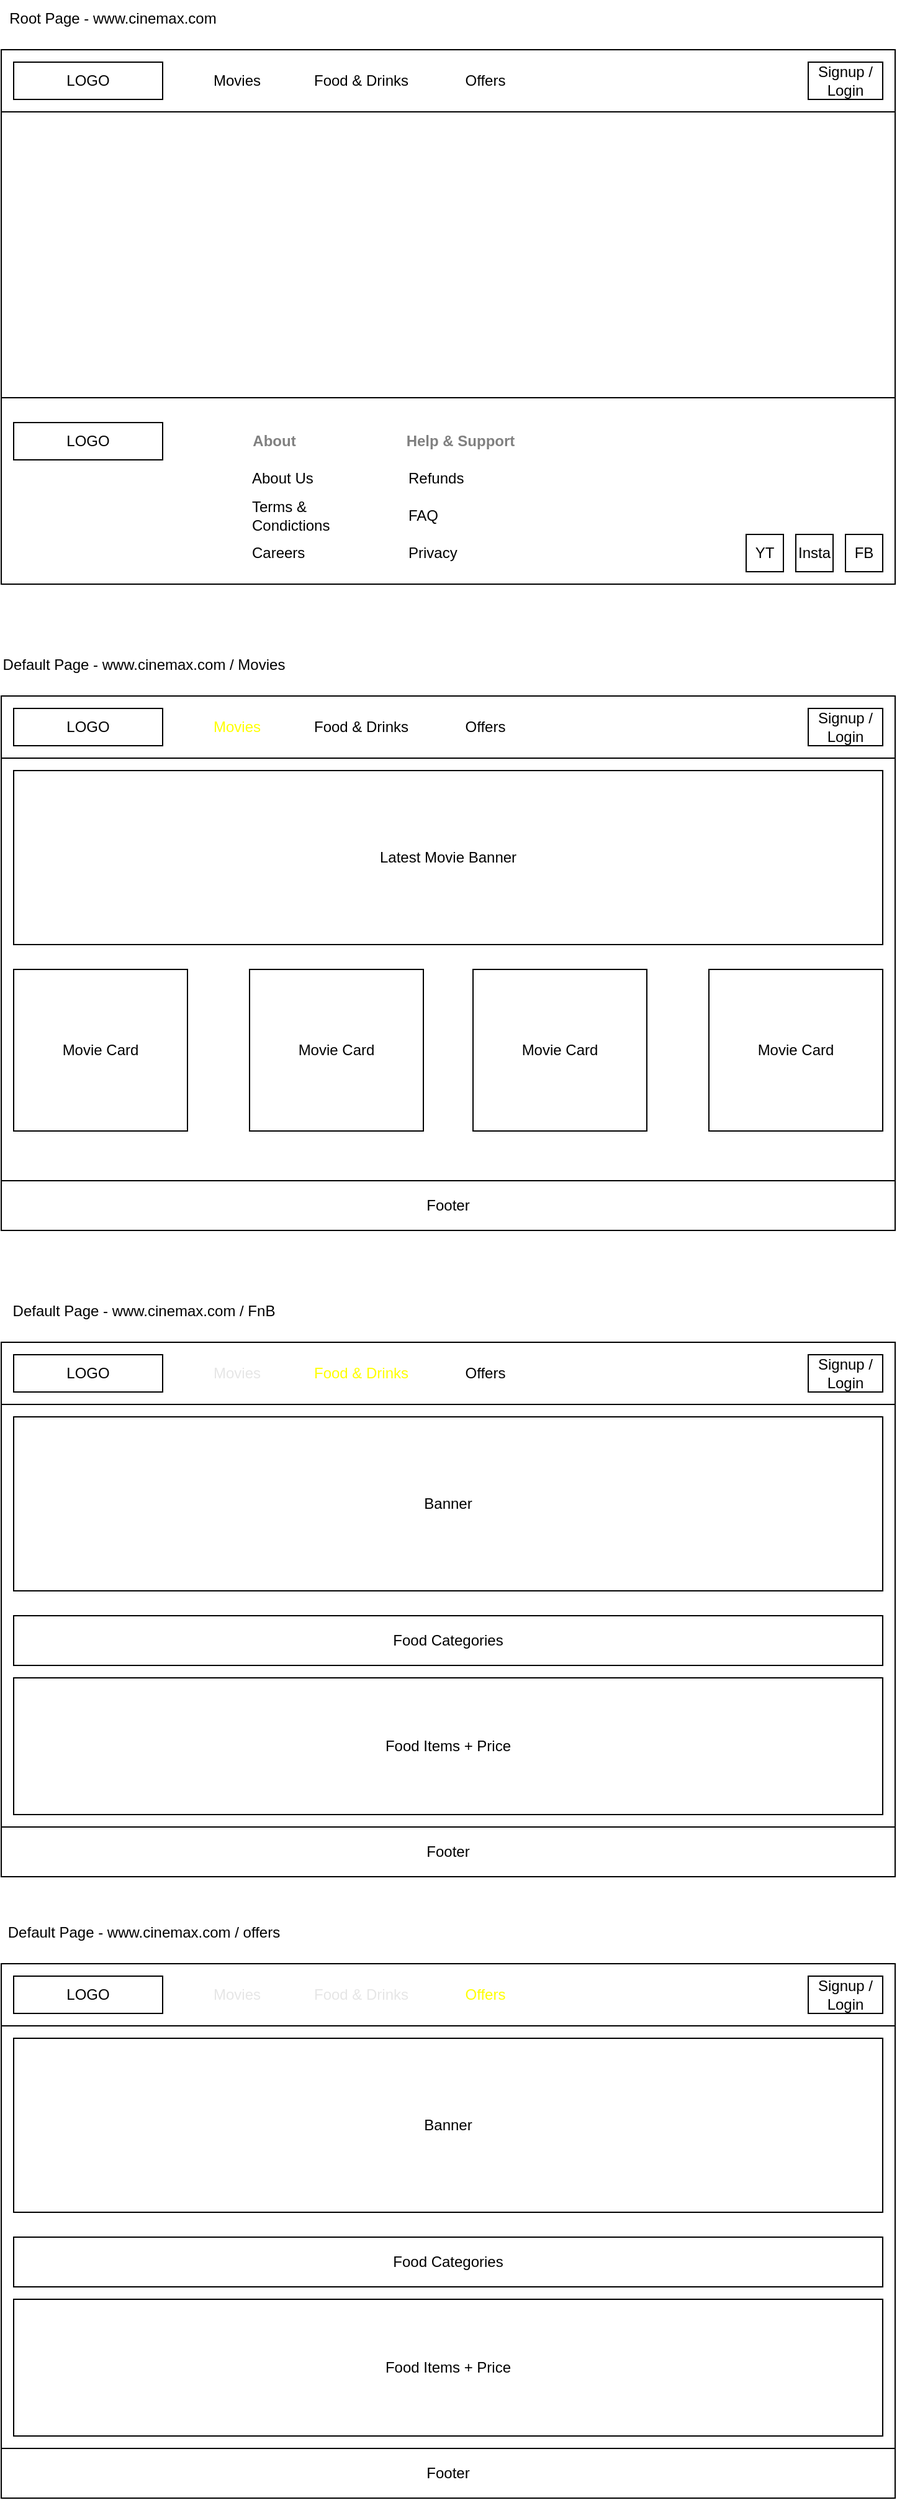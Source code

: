 <mxfile>
    <diagram id="XZ1Cun-1Y_SsAuJd9gbu" name="Architecture">
        <mxGraphModel dx="814" dy="439" grid="1" gridSize="10" guides="1" tooltips="1" connect="1" arrows="1" fold="1" page="1" pageScale="1" pageWidth="850" pageHeight="1100" math="0" shadow="0">
            <root>
                <mxCell id="0"/>
                <mxCell id="1" parent="0"/>
                <mxCell id="5y7FejsiTic7moWdDJ88-1" value="" style="rounded=0;whiteSpace=wrap;html=1;" parent="1" vertex="1">
                    <mxGeometry x="80" y="40" width="720" height="430" as="geometry"/>
                </mxCell>
                <mxCell id="5y7FejsiTic7moWdDJ88-2" value="" style="rounded=0;whiteSpace=wrap;html=1;" parent="1" vertex="1">
                    <mxGeometry x="80" y="40" width="720" height="50" as="geometry"/>
                </mxCell>
                <mxCell id="5y7FejsiTic7moWdDJ88-3" value="LOGO" style="rounded=0;whiteSpace=wrap;html=1;" parent="1" vertex="1">
                    <mxGeometry x="90" y="50" width="120" height="30" as="geometry"/>
                </mxCell>
                <mxCell id="5y7FejsiTic7moWdDJ88-4" value="Movies" style="text;html=1;strokeColor=none;fillColor=none;align=center;verticalAlign=middle;whiteSpace=wrap;rounded=0;" parent="1" vertex="1">
                    <mxGeometry x="240" y="50" width="60" height="30" as="geometry"/>
                </mxCell>
                <mxCell id="5y7FejsiTic7moWdDJ88-5" value="Food &amp;amp; Drinks" style="text;html=1;strokeColor=none;fillColor=none;align=center;verticalAlign=middle;whiteSpace=wrap;rounded=0;" parent="1" vertex="1">
                    <mxGeometry x="330" y="50" width="80" height="30" as="geometry"/>
                </mxCell>
                <mxCell id="5y7FejsiTic7moWdDJ88-6" value="Offers" style="text;html=1;strokeColor=none;fillColor=none;align=center;verticalAlign=middle;whiteSpace=wrap;rounded=0;" parent="1" vertex="1">
                    <mxGeometry x="440" y="50" width="60" height="30" as="geometry"/>
                </mxCell>
                <mxCell id="5y7FejsiTic7moWdDJ88-7" value="Signup / Login" style="rounded=0;whiteSpace=wrap;html=1;" parent="1" vertex="1">
                    <mxGeometry x="730" y="50" width="60" height="30" as="geometry"/>
                </mxCell>
                <mxCell id="5y7FejsiTic7moWdDJ88-8" value="" style="rounded=0;whiteSpace=wrap;html=1;" parent="1" vertex="1">
                    <mxGeometry x="80" y="560" width="720" height="430" as="geometry"/>
                </mxCell>
                <mxCell id="5y7FejsiTic7moWdDJ88-9" value="" style="rounded=0;whiteSpace=wrap;html=1;" parent="1" vertex="1">
                    <mxGeometry x="80" y="560" width="720" height="50" as="geometry"/>
                </mxCell>
                <mxCell id="5y7FejsiTic7moWdDJ88-10" value="LOGO" style="rounded=0;whiteSpace=wrap;html=1;" parent="1" vertex="1">
                    <mxGeometry x="90" y="570" width="120" height="30" as="geometry"/>
                </mxCell>
                <mxCell id="5y7FejsiTic7moWdDJ88-11" value="Movies" style="text;html=1;strokeColor=none;fillColor=none;align=center;verticalAlign=middle;whiteSpace=wrap;rounded=0;fontColor=#FFFF00;" parent="1" vertex="1">
                    <mxGeometry x="240" y="570" width="60" height="30" as="geometry"/>
                </mxCell>
                <mxCell id="5y7FejsiTic7moWdDJ88-12" value="Food &amp;amp; Drinks" style="text;html=1;strokeColor=none;fillColor=none;align=center;verticalAlign=middle;whiteSpace=wrap;rounded=0;" parent="1" vertex="1">
                    <mxGeometry x="330" y="570" width="80" height="30" as="geometry"/>
                </mxCell>
                <mxCell id="5y7FejsiTic7moWdDJ88-13" value="Offers" style="text;html=1;strokeColor=none;fillColor=none;align=center;verticalAlign=middle;whiteSpace=wrap;rounded=0;" parent="1" vertex="1">
                    <mxGeometry x="440" y="570" width="60" height="30" as="geometry"/>
                </mxCell>
                <mxCell id="5y7FejsiTic7moWdDJ88-14" value="Signup / Login" style="rounded=0;whiteSpace=wrap;html=1;" parent="1" vertex="1">
                    <mxGeometry x="730" y="570" width="60" height="30" as="geometry"/>
                </mxCell>
                <mxCell id="5y7FejsiTic7moWdDJ88-15" value="Latest Movie Banner" style="rounded=0;whiteSpace=wrap;html=1;" parent="1" vertex="1">
                    <mxGeometry x="90" y="620" width="700" height="140" as="geometry"/>
                </mxCell>
                <mxCell id="5y7FejsiTic7moWdDJ88-16" value="Movie Card" style="rounded=0;whiteSpace=wrap;html=1;" parent="1" vertex="1">
                    <mxGeometry x="90" y="780" width="140" height="130" as="geometry"/>
                </mxCell>
                <mxCell id="5y7FejsiTic7moWdDJ88-17" value="Movie Card" style="rounded=0;whiteSpace=wrap;html=1;" parent="1" vertex="1">
                    <mxGeometry x="280" y="780" width="140" height="130" as="geometry"/>
                </mxCell>
                <mxCell id="5y7FejsiTic7moWdDJ88-18" value="Movie Card" style="rounded=0;whiteSpace=wrap;html=1;" parent="1" vertex="1">
                    <mxGeometry x="460" y="780" width="140" height="130" as="geometry"/>
                </mxCell>
                <mxCell id="5y7FejsiTic7moWdDJ88-19" value="Movie Card" style="rounded=0;whiteSpace=wrap;html=1;" parent="1" vertex="1">
                    <mxGeometry x="650" y="780" width="140" height="130" as="geometry"/>
                </mxCell>
                <mxCell id="5y7FejsiTic7moWdDJ88-20" value="" style="rounded=0;whiteSpace=wrap;html=1;" parent="1" vertex="1">
                    <mxGeometry x="80" y="320" width="720" height="150" as="geometry"/>
                </mxCell>
                <mxCell id="5y7FejsiTic7moWdDJ88-21" value="LOGO" style="rounded=0;whiteSpace=wrap;html=1;" parent="1" vertex="1">
                    <mxGeometry x="90" y="340" width="120" height="30" as="geometry"/>
                </mxCell>
                <mxCell id="5y7FejsiTic7moWdDJ88-22" value="FB" style="rounded=0;whiteSpace=wrap;html=1;" parent="1" vertex="1">
                    <mxGeometry x="760" y="430" width="30" height="30" as="geometry"/>
                </mxCell>
                <mxCell id="5y7FejsiTic7moWdDJ88-23" value="Insta&lt;span style=&quot;color: rgba(0, 0, 0, 0); font-family: monospace; font-size: 0px; text-align: start;&quot;&gt;%3CmxGraphModel%3E%3Croot%3E%3CmxCell%20id%3D%220%22%2F%3E%3CmxCell%20id%3D%221%22%20parent%3D%220%22%2F%3E%3CmxCell%20id%3D%222%22%20value%3D%22FB%22%20style%3D%22rounded%3D0%3BwhiteSpace%3Dwrap%3Bhtml%3D1%3B%22%20vertex%3D%221%22%20parent%3D%221%22%3E%3CmxGeometry%20x%3D%22760%22%20y%3D%22430%22%20width%3D%2230%22%20height%3D%2230%22%20as%3D%22geometry%22%2F%3E%3C%2FmxCell%3E%3C%2Froot%3E%3C%2FmxGraphModel%3E&lt;/span&gt;" style="rounded=0;whiteSpace=wrap;html=1;" parent="1" vertex="1">
                    <mxGeometry x="720" y="430" width="30" height="30" as="geometry"/>
                </mxCell>
                <mxCell id="5y7FejsiTic7moWdDJ88-24" value="YT" style="rounded=0;whiteSpace=wrap;html=1;" parent="1" vertex="1">
                    <mxGeometry x="680" y="430" width="30" height="30" as="geometry"/>
                </mxCell>
                <mxCell id="5y7FejsiTic7moWdDJ88-25" value="About" style="text;html=1;strokeColor=none;fillColor=none;align=center;verticalAlign=middle;whiteSpace=wrap;rounded=0;fontStyle=1;fontColor=#808080;" parent="1" vertex="1">
                    <mxGeometry x="270" y="340" width="60" height="30" as="geometry"/>
                </mxCell>
                <mxCell id="5y7FejsiTic7moWdDJ88-26" value="Help &amp;amp; Support" style="text;html=1;strokeColor=none;fillColor=none;align=center;verticalAlign=middle;whiteSpace=wrap;rounded=0;fontStyle=1;fontColor=#808080;" parent="1" vertex="1">
                    <mxGeometry x="400" y="340" width="100" height="30" as="geometry"/>
                </mxCell>
                <mxCell id="5y7FejsiTic7moWdDJ88-27" value="About Us" style="text;html=1;strokeColor=none;fillColor=none;align=left;verticalAlign=middle;whiteSpace=wrap;rounded=0;fontStyle=0" parent="1" vertex="1">
                    <mxGeometry x="280" y="370" width="60" height="30" as="geometry"/>
                </mxCell>
                <mxCell id="5y7FejsiTic7moWdDJ88-28" value="Terms &amp;amp; Condictions" style="text;html=1;strokeColor=none;fillColor=none;align=left;verticalAlign=middle;whiteSpace=wrap;rounded=0;fontStyle=0" parent="1" vertex="1">
                    <mxGeometry x="280" y="400" width="60" height="30" as="geometry"/>
                </mxCell>
                <mxCell id="5y7FejsiTic7moWdDJ88-29" value="Careers" style="text;html=1;strokeColor=none;fillColor=none;align=left;verticalAlign=middle;whiteSpace=wrap;rounded=0;fontStyle=0" parent="1" vertex="1">
                    <mxGeometry x="280" y="430" width="60" height="30" as="geometry"/>
                </mxCell>
                <mxCell id="5y7FejsiTic7moWdDJ88-31" value="Refunds" style="text;html=1;strokeColor=none;fillColor=none;align=left;verticalAlign=middle;whiteSpace=wrap;rounded=0;fontStyle=0" parent="1" vertex="1">
                    <mxGeometry x="406" y="370" width="60" height="30" as="geometry"/>
                </mxCell>
                <mxCell id="5y7FejsiTic7moWdDJ88-32" value="FAQ" style="text;html=1;strokeColor=none;fillColor=none;align=left;verticalAlign=middle;whiteSpace=wrap;rounded=0;fontStyle=0" parent="1" vertex="1">
                    <mxGeometry x="406" y="400" width="60" height="30" as="geometry"/>
                </mxCell>
                <mxCell id="5y7FejsiTic7moWdDJ88-33" value="Privacy" style="text;html=1;strokeColor=none;fillColor=none;align=left;verticalAlign=middle;whiteSpace=wrap;rounded=0;fontStyle=0" parent="1" vertex="1">
                    <mxGeometry x="406" y="430" width="60" height="30" as="geometry"/>
                </mxCell>
                <mxCell id="5y7FejsiTic7moWdDJ88-34" value="Footer" style="rounded=0;whiteSpace=wrap;html=1;" parent="1" vertex="1">
                    <mxGeometry x="80" y="950" width="720" height="40" as="geometry"/>
                </mxCell>
                <mxCell id="5y7FejsiTic7moWdDJ88-35" value="" style="rounded=0;whiteSpace=wrap;html=1;" parent="1" vertex="1">
                    <mxGeometry x="80" y="1080" width="720" height="430" as="geometry"/>
                </mxCell>
                <mxCell id="5y7FejsiTic7moWdDJ88-36" value="" style="rounded=0;whiteSpace=wrap;html=1;" parent="1" vertex="1">
                    <mxGeometry x="80" y="1080" width="720" height="50" as="geometry"/>
                </mxCell>
                <mxCell id="5y7FejsiTic7moWdDJ88-37" value="LOGO" style="rounded=0;whiteSpace=wrap;html=1;" parent="1" vertex="1">
                    <mxGeometry x="90" y="1090" width="120" height="30" as="geometry"/>
                </mxCell>
                <mxCell id="5y7FejsiTic7moWdDJ88-38" value="Movies" style="text;html=1;strokeColor=none;fillColor=none;align=center;verticalAlign=middle;whiteSpace=wrap;rounded=0;fontColor=#E6E6E6;" parent="1" vertex="1">
                    <mxGeometry x="240" y="1090" width="60" height="30" as="geometry"/>
                </mxCell>
                <mxCell id="5y7FejsiTic7moWdDJ88-39" value="Food &amp;amp; Drinks" style="text;html=1;strokeColor=none;fillColor=none;align=center;verticalAlign=middle;whiteSpace=wrap;rounded=0;fontColor=#FFFF00;" parent="1" vertex="1">
                    <mxGeometry x="330" y="1090" width="80" height="30" as="geometry"/>
                </mxCell>
                <mxCell id="5y7FejsiTic7moWdDJ88-40" value="Offers" style="text;html=1;strokeColor=none;fillColor=none;align=center;verticalAlign=middle;whiteSpace=wrap;rounded=0;" parent="1" vertex="1">
                    <mxGeometry x="440" y="1090" width="60" height="30" as="geometry"/>
                </mxCell>
                <mxCell id="5y7FejsiTic7moWdDJ88-41" value="Signup / Login" style="rounded=0;whiteSpace=wrap;html=1;" parent="1" vertex="1">
                    <mxGeometry x="730" y="1090" width="60" height="30" as="geometry"/>
                </mxCell>
                <mxCell id="5y7FejsiTic7moWdDJ88-42" value="Banner" style="rounded=0;whiteSpace=wrap;html=1;" parent="1" vertex="1">
                    <mxGeometry x="90" y="1140" width="700" height="140" as="geometry"/>
                </mxCell>
                <mxCell id="5y7FejsiTic7moWdDJ88-46" value="Food Categories" style="rounded=0;whiteSpace=wrap;html=1;" parent="1" vertex="1">
                    <mxGeometry x="90" y="1300" width="700" height="40" as="geometry"/>
                </mxCell>
                <mxCell id="5y7FejsiTic7moWdDJ88-47" value="Footer" style="rounded=0;whiteSpace=wrap;html=1;" parent="1" vertex="1">
                    <mxGeometry x="80" y="1470" width="720" height="40" as="geometry"/>
                </mxCell>
                <mxCell id="5y7FejsiTic7moWdDJ88-48" value="Food Items + Price" style="rounded=0;whiteSpace=wrap;html=1;" parent="1" vertex="1">
                    <mxGeometry x="90" y="1350" width="700" height="110" as="geometry"/>
                </mxCell>
                <mxCell id="5y7FejsiTic7moWdDJ88-49" value="" style="rounded=0;whiteSpace=wrap;html=1;" parent="1" vertex="1">
                    <mxGeometry x="80" y="1580" width="720" height="430" as="geometry"/>
                </mxCell>
                <mxCell id="5y7FejsiTic7moWdDJ88-50" value="" style="rounded=0;whiteSpace=wrap;html=1;" parent="1" vertex="1">
                    <mxGeometry x="80" y="1580" width="720" height="50" as="geometry"/>
                </mxCell>
                <mxCell id="5y7FejsiTic7moWdDJ88-51" value="LOGO" style="rounded=0;whiteSpace=wrap;html=1;" parent="1" vertex="1">
                    <mxGeometry x="90" y="1590" width="120" height="30" as="geometry"/>
                </mxCell>
                <mxCell id="5y7FejsiTic7moWdDJ88-52" value="Movies" style="text;html=1;strokeColor=none;fillColor=none;align=center;verticalAlign=middle;whiteSpace=wrap;rounded=0;fontColor=#E6E6E6;" parent="1" vertex="1">
                    <mxGeometry x="240" y="1590" width="60" height="30" as="geometry"/>
                </mxCell>
                <mxCell id="5y7FejsiTic7moWdDJ88-53" value="Food &amp;amp; Drinks" style="text;html=1;strokeColor=none;fillColor=none;align=center;verticalAlign=middle;whiteSpace=wrap;rounded=0;fontColor=#E6E6E6;" parent="1" vertex="1">
                    <mxGeometry x="330" y="1590" width="80" height="30" as="geometry"/>
                </mxCell>
                <mxCell id="5y7FejsiTic7moWdDJ88-54" value="Offers" style="text;html=1;strokeColor=none;fillColor=none;align=center;verticalAlign=middle;whiteSpace=wrap;rounded=0;fontColor=#FFFF00;" parent="1" vertex="1">
                    <mxGeometry x="440" y="1590" width="60" height="30" as="geometry"/>
                </mxCell>
                <mxCell id="5y7FejsiTic7moWdDJ88-55" value="Signup / Login" style="rounded=0;whiteSpace=wrap;html=1;" parent="1" vertex="1">
                    <mxGeometry x="730" y="1590" width="60" height="30" as="geometry"/>
                </mxCell>
                <mxCell id="5y7FejsiTic7moWdDJ88-56" value="Banner" style="rounded=0;whiteSpace=wrap;html=1;" parent="1" vertex="1">
                    <mxGeometry x="90" y="1640" width="700" height="140" as="geometry"/>
                </mxCell>
                <mxCell id="5y7FejsiTic7moWdDJ88-57" value="Food Categories" style="rounded=0;whiteSpace=wrap;html=1;" parent="1" vertex="1">
                    <mxGeometry x="90" y="1800" width="700" height="40" as="geometry"/>
                </mxCell>
                <mxCell id="5y7FejsiTic7moWdDJ88-58" value="Footer" style="rounded=0;whiteSpace=wrap;html=1;" parent="1" vertex="1">
                    <mxGeometry x="80" y="1970" width="720" height="40" as="geometry"/>
                </mxCell>
                <mxCell id="5y7FejsiTic7moWdDJ88-59" value="Food Items + Price" style="rounded=0;whiteSpace=wrap;html=1;" parent="1" vertex="1">
                    <mxGeometry x="90" y="1850" width="700" height="110" as="geometry"/>
                </mxCell>
                <mxCell id="ziPuMLZ0nEf7dXgblY6l-1" value="Root Page - www.cinemax.com" style="text;html=1;strokeColor=none;fillColor=none;align=center;verticalAlign=middle;whiteSpace=wrap;rounded=0;" vertex="1" parent="1">
                    <mxGeometry x="80" width="180" height="30" as="geometry"/>
                </mxCell>
                <mxCell id="ziPuMLZ0nEf7dXgblY6l-2" value="Default Page - www.cinemax.com / Movies" style="text;html=1;strokeColor=none;fillColor=none;align=center;verticalAlign=middle;whiteSpace=wrap;rounded=0;" vertex="1" parent="1">
                    <mxGeometry x="80" y="520" width="230" height="30" as="geometry"/>
                </mxCell>
                <mxCell id="ziPuMLZ0nEf7dXgblY6l-3" value="Default Page - www.cinemax.com / FnB" style="text;html=1;strokeColor=none;fillColor=none;align=center;verticalAlign=middle;whiteSpace=wrap;rounded=0;" vertex="1" parent="1">
                    <mxGeometry x="80" y="1040" width="230" height="30" as="geometry"/>
                </mxCell>
                <mxCell id="ziPuMLZ0nEf7dXgblY6l-4" value="Default Page - www.cinemax.com / offers" style="text;html=1;strokeColor=none;fillColor=none;align=center;verticalAlign=middle;whiteSpace=wrap;rounded=0;" vertex="1" parent="1">
                    <mxGeometry x="80" y="1540" width="230" height="30" as="geometry"/>
                </mxCell>
            </root>
        </mxGraphModel>
    </diagram>
    <diagram id="bSoLSYat_1OfQmaDU0kQ" name="Navigation">
        <mxGraphModel dx="602" dy="439" grid="1" gridSize="10" guides="1" tooltips="1" connect="1" arrows="1" fold="1" page="1" pageScale="1" pageWidth="850" pageHeight="1100" math="0" shadow="0">
            <root>
                <mxCell id="0"/>
                <mxCell id="1" parent="0"/>
                <mxCell id="2" value="URL" style="text;html=1;strokeColor=none;fillColor=none;align=center;verticalAlign=middle;whiteSpace=wrap;rounded=0;fontStyle=1;fontSize=18;fontColor=#CC6600;" parent="1" vertex="1">
                    <mxGeometry x="160" y="90" width="50" height="30" as="geometry"/>
                </mxCell>
                <mxCell id="3" value="amazon.com" style="text;html=1;strokeColor=none;fillColor=none;align=center;verticalAlign=middle;whiteSpace=wrap;rounded=0;" parent="1" vertex="1">
                    <mxGeometry x="160" y="130" width="80" height="30" as="geometry"/>
                </mxCell>
                <mxCell id="4" value="/" style="text;html=1;strokeColor=none;fillColor=none;align=center;verticalAlign=middle;whiteSpace=wrap;rounded=0;" parent="1" vertex="1">
                    <mxGeometry x="240" y="130" width="30" height="30" as="geometry"/>
                </mxCell>
                <mxCell id="5" value="movies" style="text;html=1;strokeColor=none;fillColor=none;align=center;verticalAlign=middle;whiteSpace=wrap;rounded=0;" parent="1" vertex="1">
                    <mxGeometry x="270" y="130" width="70" height="30" as="geometry"/>
                </mxCell>
                <mxCell id="6" value="offers" style="text;html=1;strokeColor=none;fillColor=none;align=center;verticalAlign=middle;whiteSpace=wrap;rounded=0;" parent="1" vertex="1">
                    <mxGeometry x="355" y="130" width="70" height="30" as="geometry"/>
                </mxCell>
                <mxCell id="7" value="/" style="text;html=1;strokeColor=none;fillColor=none;align=center;verticalAlign=middle;whiteSpace=wrap;rounded=0;" parent="1" vertex="1">
                    <mxGeometry x="340" y="130" width="30" height="30" as="geometry"/>
                </mxCell>
                <mxCell id="13" style="edgeStyle=none;html=1;entryX=0;entryY=0.5;entryDx=0;entryDy=0;fontSize=18;" parent="1" source="8" target="12" edge="1">
                    <mxGeometry relative="1" as="geometry"/>
                </mxCell>
                <mxCell id="8" value="App" style="rounded=0;whiteSpace=wrap;html=1;fontSize=18;" parent="1" vertex="1">
                    <mxGeometry x="160" y="240" width="155" height="30" as="geometry"/>
                </mxCell>
                <mxCell id="9" value="Static Folder Structure" style="text;html=1;strokeColor=none;fillColor=none;align=center;verticalAlign=middle;whiteSpace=wrap;rounded=0;fontStyle=1;fontSize=18;" parent="1" vertex="1">
                    <mxGeometry x="160" y="200" width="200" height="30" as="geometry"/>
                </mxCell>
                <mxCell id="15" style="edgeStyle=none;html=1;entryX=0;entryY=0.5;entryDx=0;entryDy=0;fontSize=18;" parent="1" source="10" target="14" edge="1">
                    <mxGeometry relative="1" as="geometry"/>
                </mxCell>
                <mxCell id="10" value="Movies" style="rounded=0;whiteSpace=wrap;html=1;fontSize=18;" parent="1" vertex="1">
                    <mxGeometry x="200" y="290" width="155" height="30" as="geometry"/>
                </mxCell>
                <mxCell id="17" style="edgeStyle=none;html=1;entryX=0;entryY=0.5;entryDx=0;entryDy=0;fontSize=18;" parent="1" source="11" target="16" edge="1">
                    <mxGeometry relative="1" as="geometry"/>
                </mxCell>
                <mxCell id="11" value="Offers" style="rounded=0;whiteSpace=wrap;html=1;fontSize=18;" parent="1" vertex="1">
                    <mxGeometry x="240" y="340" width="155" height="30" as="geometry"/>
                </mxCell>
                <mxCell id="12" value="Layout.tsx + Page.tsx" style="text;html=1;strokeColor=none;fillColor=none;align=center;verticalAlign=middle;whiteSpace=wrap;rounded=0;" parent="1" vertex="1">
                    <mxGeometry x="420" y="240" width="130" height="30" as="geometry"/>
                </mxCell>
                <mxCell id="14" value="Layout.tsx + Page.tsx" style="text;html=1;strokeColor=none;fillColor=none;align=center;verticalAlign=middle;whiteSpace=wrap;rounded=0;" parent="1" vertex="1">
                    <mxGeometry x="460" y="290" width="130" height="30" as="geometry"/>
                </mxCell>
                <mxCell id="16" value="Layout.tsx + Page.tsx" style="text;html=1;strokeColor=none;fillColor=none;align=center;verticalAlign=middle;whiteSpace=wrap;rounded=0;" parent="1" vertex="1">
                    <mxGeometry x="510" y="340" width="120" height="30" as="geometry"/>
                </mxCell>
                <mxCell id="18" value="Layout.tsx&lt;br&gt;&lt;br&gt;&lt;div style=&quot;&quot;&gt;&lt;span style=&quot;background-color: initial;&quot;&gt;1. Sharing the UI across multiple pages&lt;/span&gt;&lt;/div&gt;&lt;div style=&quot;&quot;&gt;&lt;span style=&quot;background-color: initial;&quot;&gt;( Headers , Sidebar , Footers etc )&lt;/span&gt;&lt;/div&gt;&lt;div style=&quot;&quot;&gt;&lt;span style=&quot;background-color: initial;&quot;&gt;&lt;br&gt;&lt;/span&gt;&lt;/div&gt;&lt;div style=&quot;&quot;&gt;&lt;span style=&quot;background-color: initial;&quot;&gt;&lt;br&gt;&lt;/span&gt;&lt;/div&gt;&lt;div style=&quot;&quot;&gt;&lt;span style=&quot;background-color: initial;&quot;&gt;Page.tsx&lt;/span&gt;&lt;/div&gt;&lt;div style=&quot;&quot;&gt;&lt;span style=&quot;background-color: initial;&quot;&gt;&lt;br&gt;&lt;/span&gt;&lt;/div&gt;&lt;div style=&quot;&quot;&gt;&lt;span style=&quot;background-color: initial;&quot;&gt;1. Create the UI for the that particular route&lt;/span&gt;&lt;/div&gt;" style="text;html=1;strokeColor=none;fillColor=none;align=left;verticalAlign=middle;whiteSpace=wrap;rounded=0;" parent="1" vertex="1">
                    <mxGeometry x="680" y="120" width="230" height="130" as="geometry"/>
                </mxCell>
            </root>
        </mxGraphModel>
    </diagram>
</mxfile>